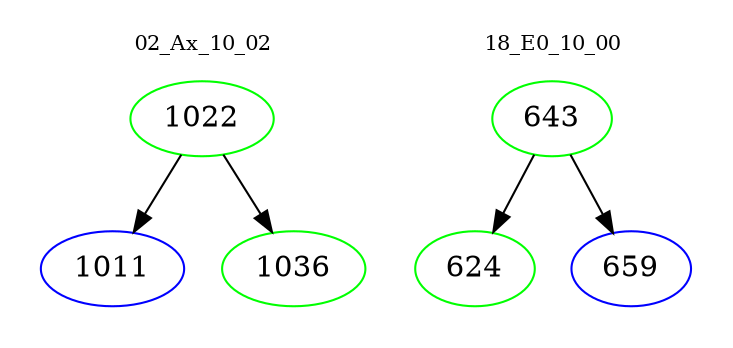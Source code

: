 digraph{
subgraph cluster_0 {
color = white
label = "02_Ax_10_02";
fontsize=10;
T0_1022 [label="1022", color="green"]
T0_1022 -> T0_1011 [color="black"]
T0_1011 [label="1011", color="blue"]
T0_1022 -> T0_1036 [color="black"]
T0_1036 [label="1036", color="green"]
}
subgraph cluster_1 {
color = white
label = "18_E0_10_00";
fontsize=10;
T1_643 [label="643", color="green"]
T1_643 -> T1_624 [color="black"]
T1_624 [label="624", color="green"]
T1_643 -> T1_659 [color="black"]
T1_659 [label="659", color="blue"]
}
}
